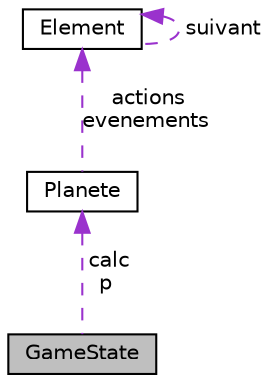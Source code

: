 digraph "GameState"
{
 // LATEX_PDF_SIZE
  edge [fontname="Helvetica",fontsize="10",labelfontname="Helvetica",labelfontsize="10"];
  node [fontname="Helvetica",fontsize="10",shape=record];
  Node1 [label="GameState",height=0.2,width=0.4,color="black", fillcolor="grey75", style="filled", fontcolor="black",tooltip="Structure GameState permet de manipuler l'automatique."];
  Node2 -> Node1 [dir="back",color="darkorchid3",fontsize="10",style="dashed",label=" calc\np" ,fontname="Helvetica"];
  Node2 [label="Planete",height=0.2,width=0.4,color="black", fillcolor="white", style="filled",URL="$struct_planete.html",tooltip="Structure Planete qui contient des descriptions nécessaires pour le déroulement de la partie."];
  Node3 -> Node2 [dir="back",color="darkorchid3",fontsize="10",style="dashed",label=" actions\nevenements" ,fontname="Helvetica"];
  Node3 [label="Element",height=0.2,width=0.4,color="black", fillcolor="white", style="filled",URL="$struct_element.html",tooltip="struct Element qui est une liste chainée"];
  Node3 -> Node3 [dir="back",color="darkorchid3",fontsize="10",style="dashed",label=" suivant" ,fontname="Helvetica"];
}
